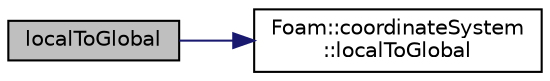 digraph "localToGlobal"
{
  bgcolor="transparent";
  edge [fontname="Helvetica",fontsize="10",labelfontname="Helvetica",labelfontsize="10"];
  node [fontname="Helvetica",fontsize="10",shape=record];
  rankdir="LR";
  Node24 [label="localToGlobal",height=0.2,width=0.4,color="black", fillcolor="grey75", style="filled", fontcolor="black"];
  Node24 -> Node25 [color="midnightblue",fontsize="10",style="solid",fontname="Helvetica"];
  Node25 [label="Foam::coordinateSystem\l::localToGlobal",height=0.2,width=0.4,color="black",URL="$a26141.html#a95dc2dcc60d6bf3f30f93cd78fb75214",tooltip="Convert from local coordinate system to the global Cartesian system. "];
}
